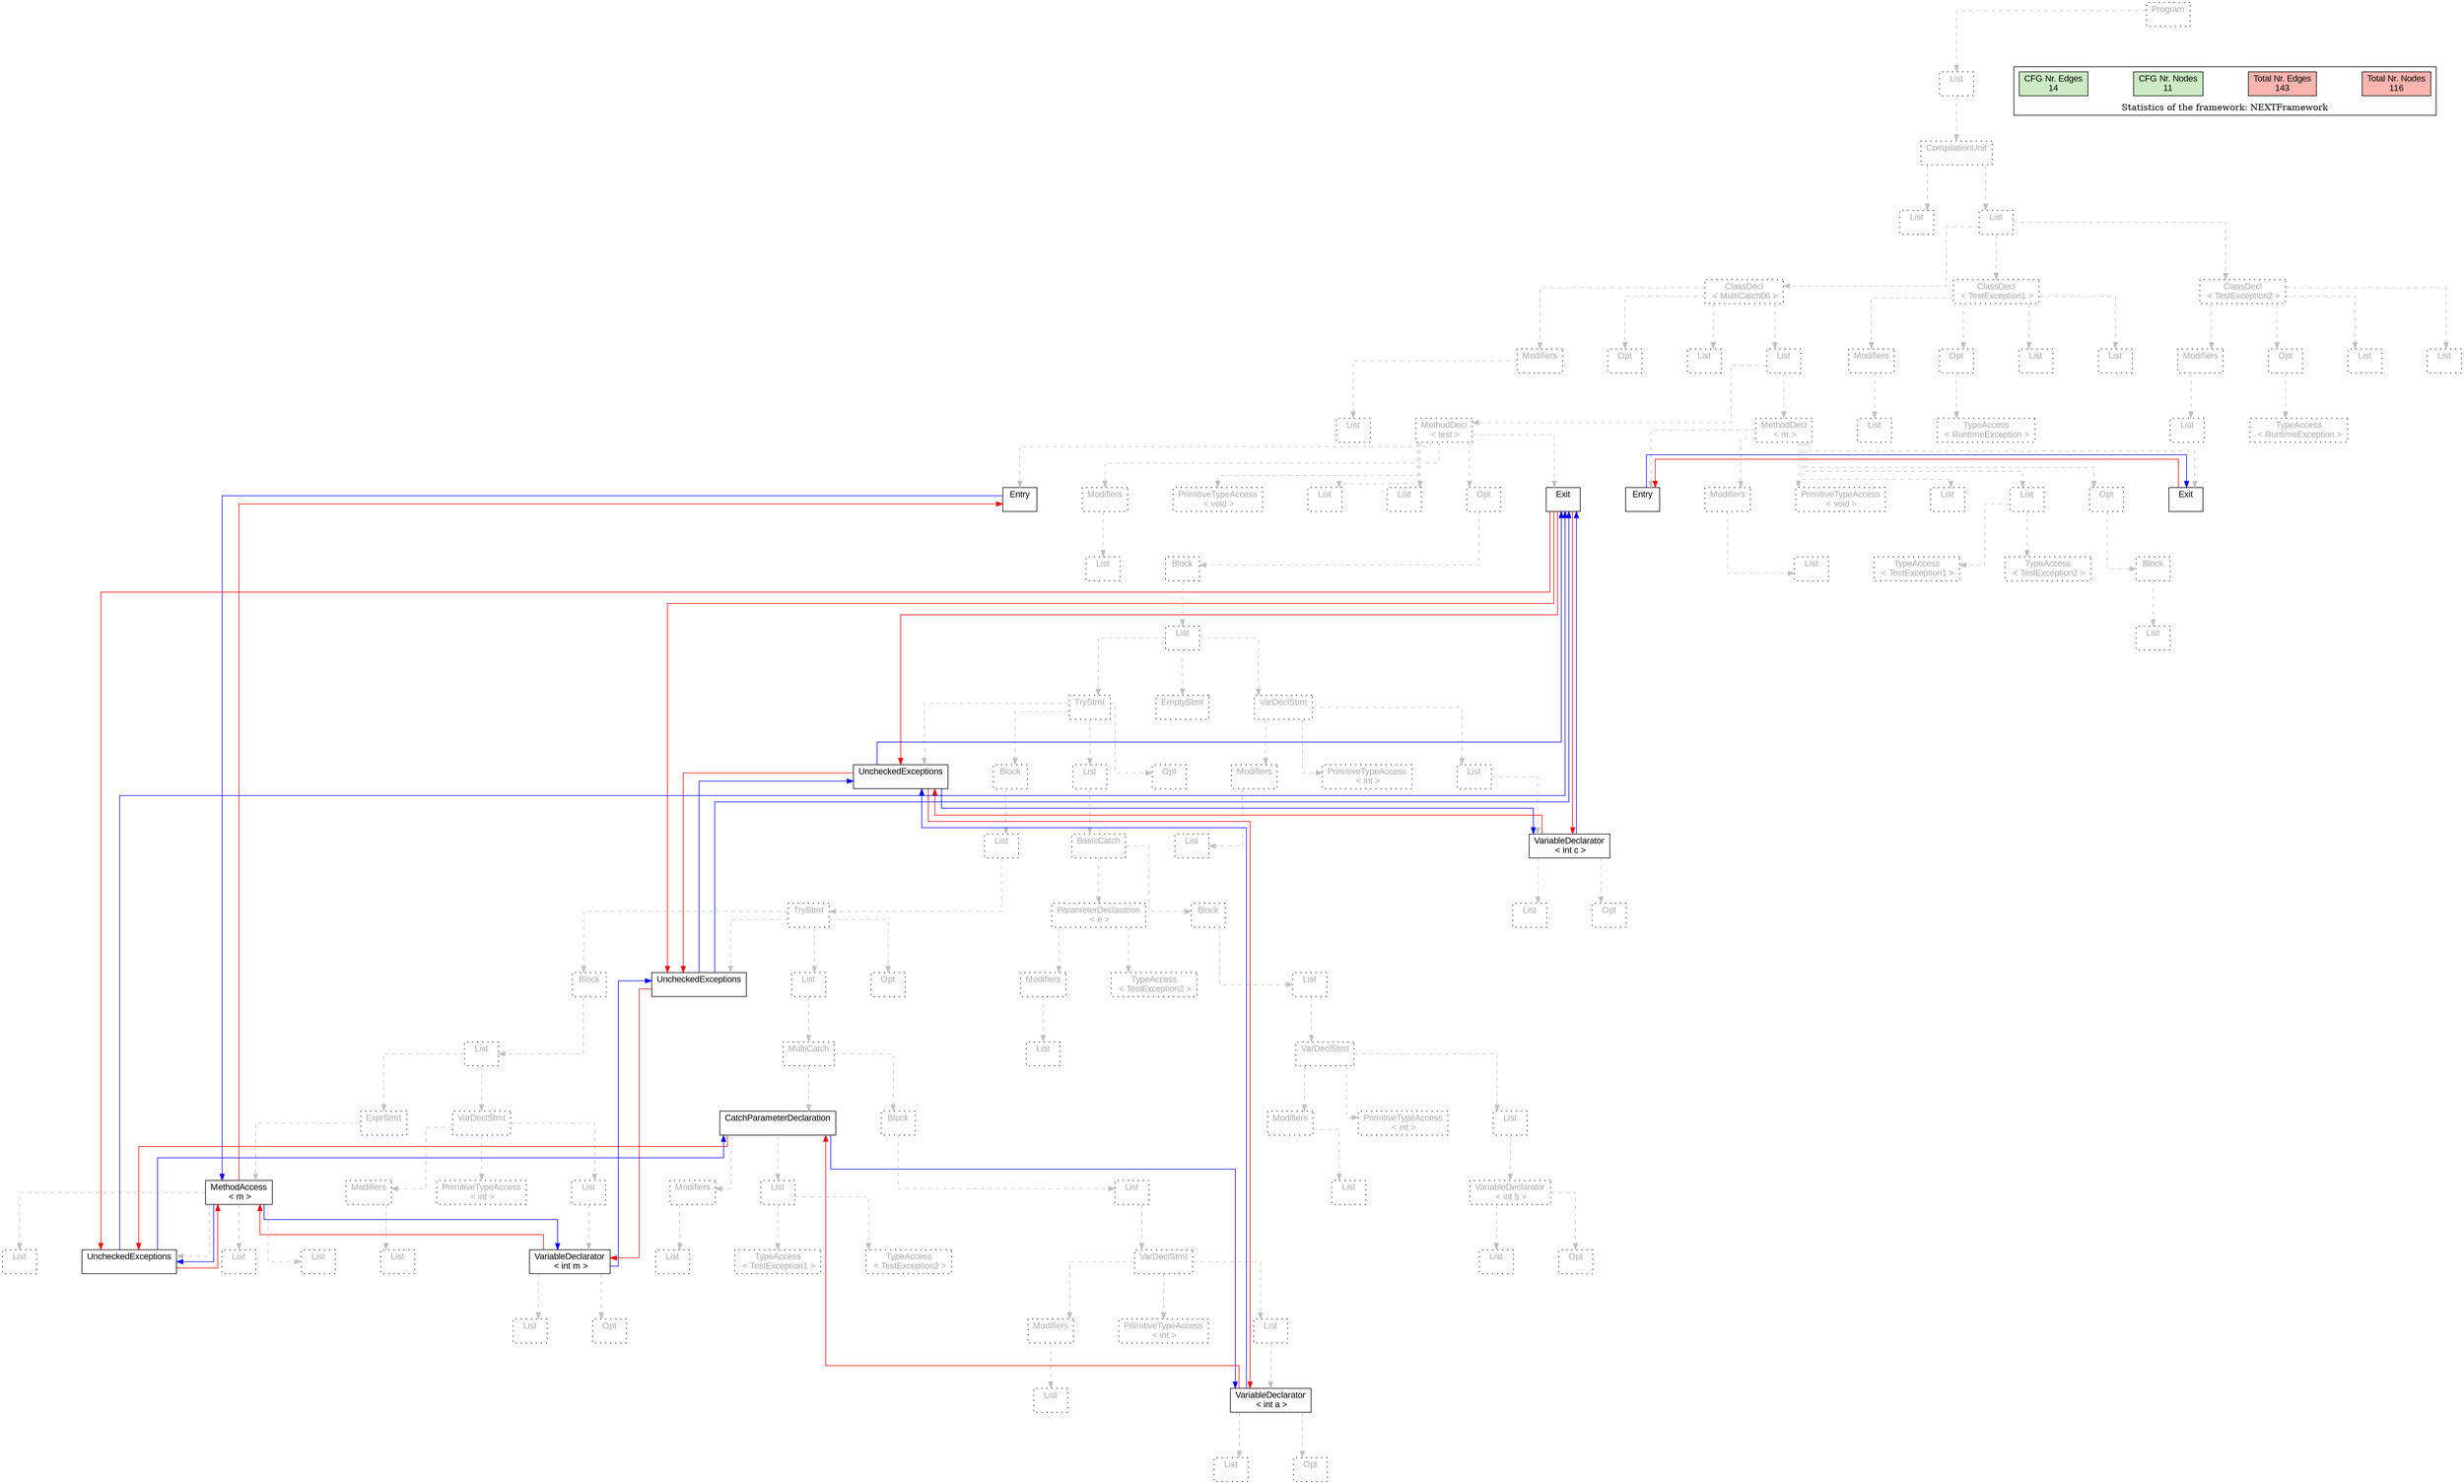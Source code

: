 digraph G {
graph [splines=ortho, nodesep="1", ranksep="1"]
node [shape=rect, fontname=Arial];
{ rank = same; "Program[0]"}
{ rank = same; "List[1]"}
{ rank = same; "CompilationUnit[2]"}
{ rank = same; "List[3]"; "List[4]"}
{ rank = same; "ClassDecl[5]"; "ClassDecl[100]"; "ClassDecl[107]"}
{ rank = same; "Modifiers[6]"; "Opt[8]"; "List[9]"; "List[10]"; "Modifiers[101]"; "Opt[103]"; "List[105]"; "List[106]"; "Modifiers[108]"; "Opt[110]"; "List[112]"; "List[113]"}
{ rank = same; "List[7]"; "MethodDecl[11]"; "MethodDecl[88]"; "List[102]"; "TypeAccess[104]"; "List[109]"; "TypeAccess[111]"}
{ rank = same; "Entry[12]"; "Modifiers[13]"; "PrimitiveTypeAccess[15]"; "List[16]"; "List[17]"; "Opt[18]"; "Exit[19]"; "Entry[89]"; "Modifiers[90]"; "PrimitiveTypeAccess[92]"; "List[93]"; "List[94]"; "Opt[97]"; "Exit[98]"}
{ rank = same; "List[14]"; "Block[19]"; "List[91]"; "TypeAccess[95]"; "TypeAccess[96]"; "Block[98]"}
{ rank = same; "List[20]"; "List[99]"}
{ rank = same; "TryStmt[21]"; "EmptyStmt[79]"; "VarDeclStmt[80]"}
{ rank = same; "Block[22]"; "List[61]"; "Opt[77]"; "UncheckedExceptions[78]"; "Modifiers[81]"; "PrimitiveTypeAccess[83]"; "List[84]"}
{ rank = same; "List[23]"; "BasicCatch[62]"; "List[82]"; "VariableDeclarator[85]"}
{ rank = same; "TryStmt[24]"; "ParameterDeclaration[63]"; "Block[67]"; "List[86]"; "Opt[87]"}
{ rank = same; "Block[25]"; "List[41]"; "Opt[59]"; "UncheckedExceptions[60]"; "Modifiers[64]"; "TypeAccess[66]"; "List[68]"}
{ rank = same; "List[26]"; "MultiCatch[42]"; "List[65]"; "VarDeclStmt[69]"}
{ rank = same; "ExprStmt[27]"; "VarDeclStmt[33]"; "CatchParameterDeclaration[43]"; "Block[49]"; "Modifiers[70]"; "PrimitiveTypeAccess[72]"; "List[73]"}
{ rank = same; "MethodAccess[28]"; "Modifiers[34]"; "PrimitiveTypeAccess[36]"; "List[37]"; "Modifiers[44]"; "List[46]"; "List[50]"; "List[71]"; "VariableDeclarator[74]"}
{ rank = same; "List[30]"; "List[31]"; "List[32]"; "UncheckedExceptions[29]"; "List[35]"; "VariableDeclarator[38]"; "List[45]"; "TypeAccess[47]"; "TypeAccess[48]"; "VarDeclStmt[51]"; "List[75]"; "Opt[76]"}
{ rank = same; "List[39]"; "Opt[40]"; "Modifiers[52]"; "PrimitiveTypeAccess[54]"; "List[55]"}
{ rank = same; "List[53]"; "VariableDeclarator[56]"}
{ rank = same; "List[57]"; "Opt[58]"}
"Program[0]" [label="Program\n ", style= dotted   fillcolor="#eeeeee" fontcolor="#aaaaaa"  ]
"List[1]" [label="List\n ", style= dotted   fillcolor="#eeeeee" fontcolor="#aaaaaa"  ]
"CompilationUnit[2]" [label="CompilationUnit\n ", style= dotted   fillcolor="#eeeeee" fontcolor="#aaaaaa"  ]
"List[3]" [label="List\n ", style= dotted   fillcolor="#eeeeee" fontcolor="#aaaaaa"  ]
"List[4]" [label="List\n ", style= dotted   fillcolor="#eeeeee" fontcolor="#aaaaaa"  ]
"ClassDecl[5]" [label="ClassDecl\n < MultiCatch06 >", style= dotted   fillcolor="#eeeeee" fontcolor="#aaaaaa"  ]
"Modifiers[6]" [label="Modifiers\n ", style= dotted   fillcolor="#eeeeee" fontcolor="#aaaaaa"  ]
"List[7]" [label="List\n ", style= dotted   fillcolor="#eeeeee" fontcolor="#aaaaaa"  ]
"Opt[8]" [label="Opt\n ", style= dotted   fillcolor="#eeeeee" fontcolor="#aaaaaa"  ]
"List[9]" [label="List\n ", style= dotted   fillcolor="#eeeeee" fontcolor="#aaaaaa"  ]
"List[10]" [label="List\n ", style= dotted   fillcolor="#eeeeee" fontcolor="#aaaaaa"  ]
"MethodDecl[11]" [label="MethodDecl\n < test >", style= dotted   fillcolor="#eeeeee" fontcolor="#aaaaaa"  ]
"Entry[12]" [label="Entry\n ", fillcolor=white   style=filled  ]
"Modifiers[13]" [label="Modifiers\n ", style= dotted   fillcolor="#eeeeee" fontcolor="#aaaaaa"  ]
"List[14]" [label="List\n ", style= dotted   fillcolor="#eeeeee" fontcolor="#aaaaaa"  ]
"PrimitiveTypeAccess[15]" [label="PrimitiveTypeAccess\n < void >", style= dotted   fillcolor="#eeeeee" fontcolor="#aaaaaa"  ]
"List[16]" [label="List\n ", style= dotted   fillcolor="#eeeeee" fontcolor="#aaaaaa"  ]
"List[17]" [label="List\n ", style= dotted   fillcolor="#eeeeee" fontcolor="#aaaaaa"  ]
"Opt[18]" [label="Opt\n ", style= dotted   fillcolor="#eeeeee" fontcolor="#aaaaaa"  ]
"Block[19]" [label="Block\n ", style= dotted   fillcolor="#eeeeee" fontcolor="#aaaaaa"  ]
"List[20]" [label="List\n ", style= dotted   fillcolor="#eeeeee" fontcolor="#aaaaaa"  ]
"TryStmt[21]" [label="TryStmt\n ", style= dotted   fillcolor="#eeeeee" fontcolor="#aaaaaa"  ]
"Block[22]" [label="Block\n ", style= dotted   fillcolor="#eeeeee" fontcolor="#aaaaaa"  ]
"List[23]" [label="List\n ", style= dotted   fillcolor="#eeeeee" fontcolor="#aaaaaa"  ]
"TryStmt[24]" [label="TryStmt\n ", style= dotted   fillcolor="#eeeeee" fontcolor="#aaaaaa"  ]
"Block[25]" [label="Block\n ", style= dotted   fillcolor="#eeeeee" fontcolor="#aaaaaa"  ]
"List[26]" [label="List\n ", style= dotted   fillcolor="#eeeeee" fontcolor="#aaaaaa"  ]
"ExprStmt[27]" [label="ExprStmt\n ", style= dotted   fillcolor="#eeeeee" fontcolor="#aaaaaa"  ]
"MethodAccess[28]" [label="MethodAccess\n < m >", fillcolor=white   style=filled  ]
"List[30]" [label="List\n ", style= dotted   fillcolor="#eeeeee" fontcolor="#aaaaaa"  ]
"List[31]" [label="List\n ", style= dotted   fillcolor="#eeeeee" fontcolor="#aaaaaa"  ]
"List[32]" [label="List\n ", style= dotted   fillcolor="#eeeeee" fontcolor="#aaaaaa"  ]
"UncheckedExceptions[29]" [label="UncheckedExceptions\n ", fillcolor=white   style=filled  ]
"VarDeclStmt[33]" [label="VarDeclStmt\n ", style= dotted   fillcolor="#eeeeee" fontcolor="#aaaaaa"  ]
"Modifiers[34]" [label="Modifiers\n ", style= dotted   fillcolor="#eeeeee" fontcolor="#aaaaaa"  ]
"List[35]" [label="List\n ", style= dotted   fillcolor="#eeeeee" fontcolor="#aaaaaa"  ]
"PrimitiveTypeAccess[36]" [label="PrimitiveTypeAccess\n < int >", style= dotted   fillcolor="#eeeeee" fontcolor="#aaaaaa"  ]
"List[37]" [label="List\n ", style= dotted   fillcolor="#eeeeee" fontcolor="#aaaaaa"  ]
"VariableDeclarator[38]" [label="VariableDeclarator\n < int m >", fillcolor=white   style=filled  ]
"List[39]" [label="List\n ", style= dotted   fillcolor="#eeeeee" fontcolor="#aaaaaa"  ]
"Opt[40]" [label="Opt\n ", style= dotted   fillcolor="#eeeeee" fontcolor="#aaaaaa"  ]
"List[41]" [label="List\n ", style= dotted   fillcolor="#eeeeee" fontcolor="#aaaaaa"  ]
"MultiCatch[42]" [label="MultiCatch\n ", style= dotted   fillcolor="#eeeeee" fontcolor="#aaaaaa"  ]
"CatchParameterDeclaration[43]" [label="CatchParameterDeclaration\n ", fillcolor=white   style=filled  ]
"Modifiers[44]" [label="Modifiers\n ", style= dotted   fillcolor="#eeeeee" fontcolor="#aaaaaa"  ]
"List[45]" [label="List\n ", style= dotted   fillcolor="#eeeeee" fontcolor="#aaaaaa"  ]
"List[46]" [label="List\n ", style= dotted   fillcolor="#eeeeee" fontcolor="#aaaaaa"  ]
"TypeAccess[47]" [label="TypeAccess\n < TestException1 >", style= dotted   fillcolor="#eeeeee" fontcolor="#aaaaaa"  ]
"TypeAccess[48]" [label="TypeAccess\n < TestException2 >", style= dotted   fillcolor="#eeeeee" fontcolor="#aaaaaa"  ]
"Block[49]" [label="Block\n ", style= dotted   fillcolor="#eeeeee" fontcolor="#aaaaaa"  ]
"List[50]" [label="List\n ", style= dotted   fillcolor="#eeeeee" fontcolor="#aaaaaa"  ]
"VarDeclStmt[51]" [label="VarDeclStmt\n ", style= dotted   fillcolor="#eeeeee" fontcolor="#aaaaaa"  ]
"Modifiers[52]" [label="Modifiers\n ", style= dotted   fillcolor="#eeeeee" fontcolor="#aaaaaa"  ]
"List[53]" [label="List\n ", style= dotted   fillcolor="#eeeeee" fontcolor="#aaaaaa"  ]
"PrimitiveTypeAccess[54]" [label="PrimitiveTypeAccess\n < int >", style= dotted   fillcolor="#eeeeee" fontcolor="#aaaaaa"  ]
"List[55]" [label="List\n ", style= dotted   fillcolor="#eeeeee" fontcolor="#aaaaaa"  ]
"VariableDeclarator[56]" [label="VariableDeclarator\n < int a >", fillcolor=white   style=filled  ]
"List[57]" [label="List\n ", style= dotted   fillcolor="#eeeeee" fontcolor="#aaaaaa"  ]
"Opt[58]" [label="Opt\n ", style= dotted   fillcolor="#eeeeee" fontcolor="#aaaaaa"  ]
"Opt[59]" [label="Opt\n ", style= dotted   fillcolor="#eeeeee" fontcolor="#aaaaaa"  ]
"UncheckedExceptions[60]" [label="UncheckedExceptions\n ", fillcolor=white   style=filled  ]
"List[61]" [label="List\n ", style= dotted   fillcolor="#eeeeee" fontcolor="#aaaaaa"  ]
"BasicCatch[62]" [label="BasicCatch\n ", style= dotted   fillcolor="#eeeeee" fontcolor="#aaaaaa"  ]
"ParameterDeclaration[63]" [label="ParameterDeclaration\n < e >", style= dotted   fillcolor="#eeeeee" fontcolor="#aaaaaa"  ]
"Modifiers[64]" [label="Modifiers\n ", style= dotted   fillcolor="#eeeeee" fontcolor="#aaaaaa"  ]
"List[65]" [label="List\n ", style= dotted   fillcolor="#eeeeee" fontcolor="#aaaaaa"  ]
"TypeAccess[66]" [label="TypeAccess\n < TestException2 >", style= dotted   fillcolor="#eeeeee" fontcolor="#aaaaaa"  ]
"Block[67]" [label="Block\n ", style= dotted   fillcolor="#eeeeee" fontcolor="#aaaaaa"  ]
"List[68]" [label="List\n ", style= dotted   fillcolor="#eeeeee" fontcolor="#aaaaaa"  ]
"VarDeclStmt[69]" [label="VarDeclStmt\n ", style= dotted   fillcolor="#eeeeee" fontcolor="#aaaaaa"  ]
"Modifiers[70]" [label="Modifiers\n ", style= dotted   fillcolor="#eeeeee" fontcolor="#aaaaaa"  ]
"List[71]" [label="List\n ", style= dotted   fillcolor="#eeeeee" fontcolor="#aaaaaa"  ]
"PrimitiveTypeAccess[72]" [label="PrimitiveTypeAccess\n < int >", style= dotted   fillcolor="#eeeeee" fontcolor="#aaaaaa"  ]
"List[73]" [label="List\n ", style= dotted   fillcolor="#eeeeee" fontcolor="#aaaaaa"  ]
"VariableDeclarator[74]" [label="VariableDeclarator\n < int b >", style= dotted   fillcolor="#eeeeee" fontcolor="#aaaaaa"  ]
"List[75]" [label="List\n ", style= dotted   fillcolor="#eeeeee" fontcolor="#aaaaaa"  ]
"Opt[76]" [label="Opt\n ", style= dotted   fillcolor="#eeeeee" fontcolor="#aaaaaa"  ]
"Opt[77]" [label="Opt\n ", style= dotted   fillcolor="#eeeeee" fontcolor="#aaaaaa"  ]
"UncheckedExceptions[78]" [label="UncheckedExceptions\n ", fillcolor=white   style=filled  ]
"EmptyStmt[79]" [label="EmptyStmt\n ", style= dotted   fillcolor="#eeeeee" fontcolor="#aaaaaa"  ]
"VarDeclStmt[80]" [label="VarDeclStmt\n ", style= dotted   fillcolor="#eeeeee" fontcolor="#aaaaaa"  ]
"Modifiers[81]" [label="Modifiers\n ", style= dotted   fillcolor="#eeeeee" fontcolor="#aaaaaa"  ]
"List[82]" [label="List\n ", style= dotted   fillcolor="#eeeeee" fontcolor="#aaaaaa"  ]
"PrimitiveTypeAccess[83]" [label="PrimitiveTypeAccess\n < int >", style= dotted   fillcolor="#eeeeee" fontcolor="#aaaaaa"  ]
"List[84]" [label="List\n ", style= dotted   fillcolor="#eeeeee" fontcolor="#aaaaaa"  ]
"VariableDeclarator[85]" [label="VariableDeclarator\n < int c >", fillcolor=white   style=filled  ]
"List[86]" [label="List\n ", style= dotted   fillcolor="#eeeeee" fontcolor="#aaaaaa"  ]
"Opt[87]" [label="Opt\n ", style= dotted   fillcolor="#eeeeee" fontcolor="#aaaaaa"  ]
"Exit[19]" [label="Exit\n ", fillcolor=white   style=filled  ]
"MethodDecl[88]" [label="MethodDecl\n < m >", style= dotted   fillcolor="#eeeeee" fontcolor="#aaaaaa"  ]
"Entry[89]" [label="Entry\n ", fillcolor=white   style=filled  ]
"Modifiers[90]" [label="Modifiers\n ", style= dotted   fillcolor="#eeeeee" fontcolor="#aaaaaa"  ]
"List[91]" [label="List\n ", style= dotted   fillcolor="#eeeeee" fontcolor="#aaaaaa"  ]
"PrimitiveTypeAccess[92]" [label="PrimitiveTypeAccess\n < void >", style= dotted   fillcolor="#eeeeee" fontcolor="#aaaaaa"  ]
"List[93]" [label="List\n ", style= dotted   fillcolor="#eeeeee" fontcolor="#aaaaaa"  ]
"List[94]" [label="List\n ", style= dotted   fillcolor="#eeeeee" fontcolor="#aaaaaa"  ]
"TypeAccess[95]" [label="TypeAccess\n < TestException1 >", style= dotted   fillcolor="#eeeeee" fontcolor="#aaaaaa"  ]
"TypeAccess[96]" [label="TypeAccess\n < TestException2 >", style= dotted   fillcolor="#eeeeee" fontcolor="#aaaaaa"  ]
"Opt[97]" [label="Opt\n ", style= dotted   fillcolor="#eeeeee" fontcolor="#aaaaaa"  ]
"Block[98]" [label="Block\n ", style= dotted   fillcolor="#eeeeee" fontcolor="#aaaaaa"  ]
"List[99]" [label="List\n ", style= dotted   fillcolor="#eeeeee" fontcolor="#aaaaaa"  ]
"Exit[98]" [label="Exit\n ", fillcolor=white   style=filled  ]
"ClassDecl[100]" [label="ClassDecl\n < TestException1 >", style= dotted   fillcolor="#eeeeee" fontcolor="#aaaaaa"  ]
"Modifiers[101]" [label="Modifiers\n ", style= dotted   fillcolor="#eeeeee" fontcolor="#aaaaaa"  ]
"List[102]" [label="List\n ", style= dotted   fillcolor="#eeeeee" fontcolor="#aaaaaa"  ]
"Opt[103]" [label="Opt\n ", style= dotted   fillcolor="#eeeeee" fontcolor="#aaaaaa"  ]
"TypeAccess[104]" [label="TypeAccess\n < RuntimeException >", style= dotted   fillcolor="#eeeeee" fontcolor="#aaaaaa"  ]
"List[105]" [label="List\n ", style= dotted   fillcolor="#eeeeee" fontcolor="#aaaaaa"  ]
"List[106]" [label="List\n ", style= dotted   fillcolor="#eeeeee" fontcolor="#aaaaaa"  ]
"ClassDecl[107]" [label="ClassDecl\n < TestException2 >", style= dotted   fillcolor="#eeeeee" fontcolor="#aaaaaa"  ]
"Modifiers[108]" [label="Modifiers\n ", style= dotted   fillcolor="#eeeeee" fontcolor="#aaaaaa"  ]
"List[109]" [label="List\n ", style= dotted   fillcolor="#eeeeee" fontcolor="#aaaaaa"  ]
"Opt[110]" [label="Opt\n ", style= dotted   fillcolor="#eeeeee" fontcolor="#aaaaaa"  ]
"TypeAccess[111]" [label="TypeAccess\n < RuntimeException >", style= dotted   fillcolor="#eeeeee" fontcolor="#aaaaaa"  ]
"List[112]" [label="List\n ", style= dotted   fillcolor="#eeeeee" fontcolor="#aaaaaa"  ]
"List[113]" [label="List\n ", style= dotted   fillcolor="#eeeeee" fontcolor="#aaaaaa"  ]
"CompilationUnit[2]" -> "List[3]" [style=dashed, color=gray]
"Modifiers[6]" -> "List[7]" [style=dashed, color=gray]
"ClassDecl[5]" -> "Modifiers[6]" [style=dashed, color=gray]
"ClassDecl[5]" -> "Opt[8]" [style=dashed, color=gray]
"ClassDecl[5]" -> "List[9]" [style=dashed, color=gray]
"MethodDecl[11]" -> "Entry[12]" [style=dashed, color=gray]
"Modifiers[13]" -> "List[14]" [style=dashed, color=gray]
"MethodDecl[11]" -> "Modifiers[13]" [style=dashed, color=gray]
"MethodDecl[11]" -> "PrimitiveTypeAccess[15]" [style=dashed, color=gray]
"MethodDecl[11]" -> "List[16]" [style=dashed, color=gray]
"MethodDecl[11]" -> "List[17]" [style=dashed, color=gray]
"MethodAccess[28]" -> "List[30]" [style=dashed, color=gray]
"MethodAccess[28]" -> "List[31]" [style=dashed, color=gray]
"MethodAccess[28]" -> "List[32]" [style=dashed, color=gray]
"MethodAccess[28]" -> "UncheckedExceptions[29]" [style=dashed, color=gray]
"ExprStmt[27]" -> "MethodAccess[28]" [style=dashed, color=gray]
"List[26]" -> "ExprStmt[27]" [style=dashed, color=gray]
"Modifiers[34]" -> "List[35]" [style=dashed, color=gray]
"VarDeclStmt[33]" -> "Modifiers[34]" [style=dashed, color=gray]
"VarDeclStmt[33]" -> "PrimitiveTypeAccess[36]" [style=dashed, color=gray]
"VariableDeclarator[38]" -> "List[39]" [style=dashed, color=gray]
"VariableDeclarator[38]" -> "Opt[40]" [style=dashed, color=gray]
"List[37]" -> "VariableDeclarator[38]" [style=dashed, color=gray]
"VarDeclStmt[33]" -> "List[37]" [style=dashed, color=gray]
"List[26]" -> "VarDeclStmt[33]" [style=dashed, color=gray]
"Block[25]" -> "List[26]" [style=dashed, color=gray]
"TryStmt[24]" -> "Block[25]" [style=dashed, color=gray]
"Modifiers[44]" -> "List[45]" [style=dashed, color=gray]
"CatchParameterDeclaration[43]" -> "Modifiers[44]" [style=dashed, color=gray]
"List[46]" -> "TypeAccess[47]" [style=dashed, color=gray]
"List[46]" -> "TypeAccess[48]" [style=dashed, color=gray]
"CatchParameterDeclaration[43]" -> "List[46]" [style=dashed, color=gray]
"MultiCatch[42]" -> "CatchParameterDeclaration[43]" [style=dashed, color=gray]
"Modifiers[52]" -> "List[53]" [style=dashed, color=gray]
"VarDeclStmt[51]" -> "Modifiers[52]" [style=dashed, color=gray]
"VarDeclStmt[51]" -> "PrimitiveTypeAccess[54]" [style=dashed, color=gray]
"VariableDeclarator[56]" -> "List[57]" [style=dashed, color=gray]
"VariableDeclarator[56]" -> "Opt[58]" [style=dashed, color=gray]
"List[55]" -> "VariableDeclarator[56]" [style=dashed, color=gray]
"VarDeclStmt[51]" -> "List[55]" [style=dashed, color=gray]
"List[50]" -> "VarDeclStmt[51]" [style=dashed, color=gray]
"Block[49]" -> "List[50]" [style=dashed, color=gray]
"MultiCatch[42]" -> "Block[49]" [style=dashed, color=gray]
"List[41]" -> "MultiCatch[42]" [style=dashed, color=gray]
"TryStmt[24]" -> "List[41]" [style=dashed, color=gray]
"TryStmt[24]" -> "Opt[59]" [style=dashed, color=gray]
"TryStmt[24]" -> "UncheckedExceptions[60]" [style=dashed, color=gray]
"List[23]" -> "TryStmt[24]" [style=dashed, color=gray]
"Block[22]" -> "List[23]" [style=dashed, color=gray]
"TryStmt[21]" -> "Block[22]" [style=dashed, color=gray]
"Modifiers[64]" -> "List[65]" [style=dashed, color=gray]
"ParameterDeclaration[63]" -> "Modifiers[64]" [style=dashed, color=gray]
"ParameterDeclaration[63]" -> "TypeAccess[66]" [style=dashed, color=gray]
"BasicCatch[62]" -> "ParameterDeclaration[63]" [style=dashed, color=gray]
"Modifiers[70]" -> "List[71]" [style=dashed, color=gray]
"VarDeclStmt[69]" -> "Modifiers[70]" [style=dashed, color=gray]
"VarDeclStmt[69]" -> "PrimitiveTypeAccess[72]" [style=dashed, color=gray]
"VariableDeclarator[74]" -> "List[75]" [style=dashed, color=gray]
"VariableDeclarator[74]" -> "Opt[76]" [style=dashed, color=gray]
"List[73]" -> "VariableDeclarator[74]" [style=dashed, color=gray]
"VarDeclStmt[69]" -> "List[73]" [style=dashed, color=gray]
"List[68]" -> "VarDeclStmt[69]" [style=dashed, color=gray]
"Block[67]" -> "List[68]" [style=dashed, color=gray]
"BasicCatch[62]" -> "Block[67]" [style=dashed, color=gray]
"List[61]" -> "BasicCatch[62]" [style=dashed, color=gray]
"TryStmt[21]" -> "List[61]" [style=dashed, color=gray]
"TryStmt[21]" -> "Opt[77]" [style=dashed, color=gray]
"TryStmt[21]" -> "UncheckedExceptions[78]" [style=dashed, color=gray]
"List[20]" -> "TryStmt[21]" [style=dashed, color=gray]
"List[20]" -> "EmptyStmt[79]" [style=dashed, color=gray]
"Modifiers[81]" -> "List[82]" [style=dashed, color=gray]
"VarDeclStmt[80]" -> "Modifiers[81]" [style=dashed, color=gray]
"VarDeclStmt[80]" -> "PrimitiveTypeAccess[83]" [style=dashed, color=gray]
"VariableDeclarator[85]" -> "List[86]" [style=dashed, color=gray]
"VariableDeclarator[85]" -> "Opt[87]" [style=dashed, color=gray]
"List[84]" -> "VariableDeclarator[85]" [style=dashed, color=gray]
"VarDeclStmt[80]" -> "List[84]" [style=dashed, color=gray]
"List[20]" -> "VarDeclStmt[80]" [style=dashed, color=gray]
"Block[19]" -> "List[20]" [style=dashed, color=gray]
"Opt[18]" -> "Block[19]" [style=dashed, color=gray]
"MethodDecl[11]" -> "Opt[18]" [style=dashed, color=gray]
"MethodDecl[11]" -> "Exit[19]" [style=dashed, color=gray]
"List[10]" -> "MethodDecl[11]" [style=dashed, color=gray]
"MethodDecl[88]" -> "Entry[89]" [style=dashed, color=gray]
"Modifiers[90]" -> "List[91]" [style=dashed, color=gray]
"MethodDecl[88]" -> "Modifiers[90]" [style=dashed, color=gray]
"MethodDecl[88]" -> "PrimitiveTypeAccess[92]" [style=dashed, color=gray]
"MethodDecl[88]" -> "List[93]" [style=dashed, color=gray]
"List[94]" -> "TypeAccess[95]" [style=dashed, color=gray]
"List[94]" -> "TypeAccess[96]" [style=dashed, color=gray]
"MethodDecl[88]" -> "List[94]" [style=dashed, color=gray]
"Block[98]" -> "List[99]" [style=dashed, color=gray]
"Opt[97]" -> "Block[98]" [style=dashed, color=gray]
"MethodDecl[88]" -> "Opt[97]" [style=dashed, color=gray]
"MethodDecl[88]" -> "Exit[98]" [style=dashed, color=gray]
"List[10]" -> "MethodDecl[88]" [style=dashed, color=gray]
"ClassDecl[5]" -> "List[10]" [style=dashed, color=gray]
"List[4]" -> "ClassDecl[5]" [style=dashed, color=gray]
"Modifiers[101]" -> "List[102]" [style=dashed, color=gray]
"ClassDecl[100]" -> "Modifiers[101]" [style=dashed, color=gray]
"Opt[103]" -> "TypeAccess[104]" [style=dashed, color=gray]
"ClassDecl[100]" -> "Opt[103]" [style=dashed, color=gray]
"ClassDecl[100]" -> "List[105]" [style=dashed, color=gray]
"ClassDecl[100]" -> "List[106]" [style=dashed, color=gray]
"List[4]" -> "ClassDecl[100]" [style=dashed, color=gray]
"Modifiers[108]" -> "List[109]" [style=dashed, color=gray]
"ClassDecl[107]" -> "Modifiers[108]" [style=dashed, color=gray]
"Opt[110]" -> "TypeAccess[111]" [style=dashed, color=gray]
"ClassDecl[107]" -> "Opt[110]" [style=dashed, color=gray]
"ClassDecl[107]" -> "List[112]" [style=dashed, color=gray]
"ClassDecl[107]" -> "List[113]" [style=dashed, color=gray]
"List[4]" -> "ClassDecl[107]" [style=dashed, color=gray]
"CompilationUnit[2]" -> "List[4]" [style=dashed, color=gray]
"List[1]" -> "CompilationUnit[2]" [style=dashed, color=gray]
"Program[0]" -> "List[1]" [style=dashed, color=gray]
"Exit[19]" -> "UncheckedExceptions[78]" [color=red, constraint=false]
"Exit[19]" -> "UncheckedExceptions[60]" [color=red, constraint=false]
"Exit[19]" -> "UncheckedExceptions[29]" [color=red, constraint=false]
"Exit[19]" -> "VariableDeclarator[85]" [color=red, constraint=false]
"VariableDeclarator[85]" -> "Exit[19]" [color=blue, constraint=false, xlabel=" "] 
"VariableDeclarator[85]" -> "UncheckedExceptions[78]" [color=red, constraint=false]
"UncheckedExceptions[78]" -> "VariableDeclarator[85]" [color=blue, constraint=false, xlabel=" "] 
"UncheckedExceptions[78]" -> "Exit[19]" [color=blue, constraint=false, xlabel=" "] 
"UncheckedExceptions[78]" -> "UncheckedExceptions[60]" [color=red, constraint=false]
"UncheckedExceptions[78]" -> "VariableDeclarator[56]" [color=red, constraint=false]
"UncheckedExceptions[60]" -> "UncheckedExceptions[78]" [color=blue, constraint=false, xlabel=" "] 
"UncheckedExceptions[60]" -> "Exit[19]" [color=blue, constraint=false, xlabel=" "] 
"UncheckedExceptions[60]" -> "VariableDeclarator[38]" [color=red, constraint=false]
"VariableDeclarator[38]" -> "UncheckedExceptions[60]" [color=blue, constraint=false, xlabel=" "] 
"VariableDeclarator[38]" -> "MethodAccess[28]" [color=red, constraint=false]
"VariableDeclarator[56]" -> "UncheckedExceptions[78]" [color=blue, constraint=false, xlabel=" "] 
"VariableDeclarator[56]" -> "CatchParameterDeclaration[43]" [color=red, constraint=false]
"CatchParameterDeclaration[43]" -> "VariableDeclarator[56]" [color=blue, constraint=false, xlabel=" "] 
"CatchParameterDeclaration[43]" -> "UncheckedExceptions[29]" [color=red, constraint=false]
"UncheckedExceptions[29]" -> "CatchParameterDeclaration[43]" [color=blue, constraint=false, xlabel=" "] 
"UncheckedExceptions[29]" -> "Exit[19]" [color=blue, constraint=false, xlabel=" "] 
"UncheckedExceptions[29]" -> "MethodAccess[28]" [color=red, constraint=false]
"MethodAccess[28]" -> "VariableDeclarator[38]" [color=blue, constraint=false, xlabel=" "] 
"MethodAccess[28]" -> "UncheckedExceptions[29]" [color=blue, constraint=false, xlabel=" "] 
"MethodAccess[28]" -> "Entry[12]" [color=red, constraint=false]
"Entry[12]" -> "MethodAccess[28]" [color=blue, constraint=false, xlabel=" "] 
"Exit[98]" -> "Entry[89]" [color=red, constraint=false]
"Entry[89]" -> "Exit[98]" [color=blue, constraint=false, xlabel=" "] 
"List[3]" -> "List[4]" [style=invis]
"ClassDecl[5]" -> "ClassDecl[100]" -> "ClassDecl[107]" [style=invis]
"Modifiers[6]" -> "Opt[8]" -> "List[9]" -> "List[10]" [style=invis]
"MethodDecl[11]" -> "MethodDecl[88]" [style=invis]
"Entry[12]" -> "Modifiers[13]" -> "PrimitiveTypeAccess[15]" -> "List[16]" -> "List[17]" -> "Opt[18]" -> "Exit[19]" [style=invis]
"TryStmt[21]" -> "EmptyStmt[79]" -> "VarDeclStmt[80]" [style=invis]
"Block[22]" -> "List[61]" -> "Opt[77]" [style=invis]
"Block[25]" -> "List[41]" -> "Opt[59]" [style=invis]
"ExprStmt[27]" -> "VarDeclStmt[33]" [style=invis]
"Modifiers[34]" -> "PrimitiveTypeAccess[36]" -> "List[37]" [style=invis]
"List[39]" -> "Opt[40]" [style=invis]
"CatchParameterDeclaration[43]" -> "Block[49]" [style=invis]
"Modifiers[44]" -> "List[46]" [style=invis]
"TypeAccess[47]" -> "TypeAccess[48]" [style=invis]
"Modifiers[52]" -> "PrimitiveTypeAccess[54]" -> "List[55]" [style=invis]
"List[57]" -> "Opt[58]" [style=invis]
"ParameterDeclaration[63]" -> "Block[67]" [style=invis]
"Modifiers[64]" -> "TypeAccess[66]" [style=invis]
"Modifiers[70]" -> "PrimitiveTypeAccess[72]" -> "List[73]" [style=invis]
"List[75]" -> "Opt[76]" [style=invis]
"Modifiers[81]" -> "PrimitiveTypeAccess[83]" -> "List[84]" [style=invis]
"List[86]" -> "Opt[87]" [style=invis]
"Entry[89]" -> "Modifiers[90]" -> "PrimitiveTypeAccess[92]" -> "List[93]" -> "List[94]" -> "Opt[97]" -> "Exit[98]" [style=invis]
"TypeAccess[95]" -> "TypeAccess[96]" [style=invis]
"Modifiers[101]" -> "Opt[103]" -> "List[105]" -> "List[106]" [style=invis]
"Modifiers[108]" -> "Opt[110]" -> "List[112]" -> "List[113]" [style=invis]

subgraph cluster_legend {
{node [style=filled, fillcolor=1, colorscheme="pastel13"]
Nodes [label="Total Nr. Nodes
116", fillcolor=1]
Edges [label="Total Nr. Edges
143", fillcolor=1]
NodesCFG [label="CFG Nr. Nodes
11", fillcolor=3]
EdgesCFG [label="CFG Nr. Edges
14", fillcolor=3]
Nodes-> "Program[0]" -> NodesCFG  [style="invis"]
Edges -> "Program[0]" ->EdgesCFG [style="invis"]}
label = "Statistics of the framework: NEXTFramework"
style="solid"
ranksep=0.05
nodesep=0.01
labelloc = b
len=2
}}